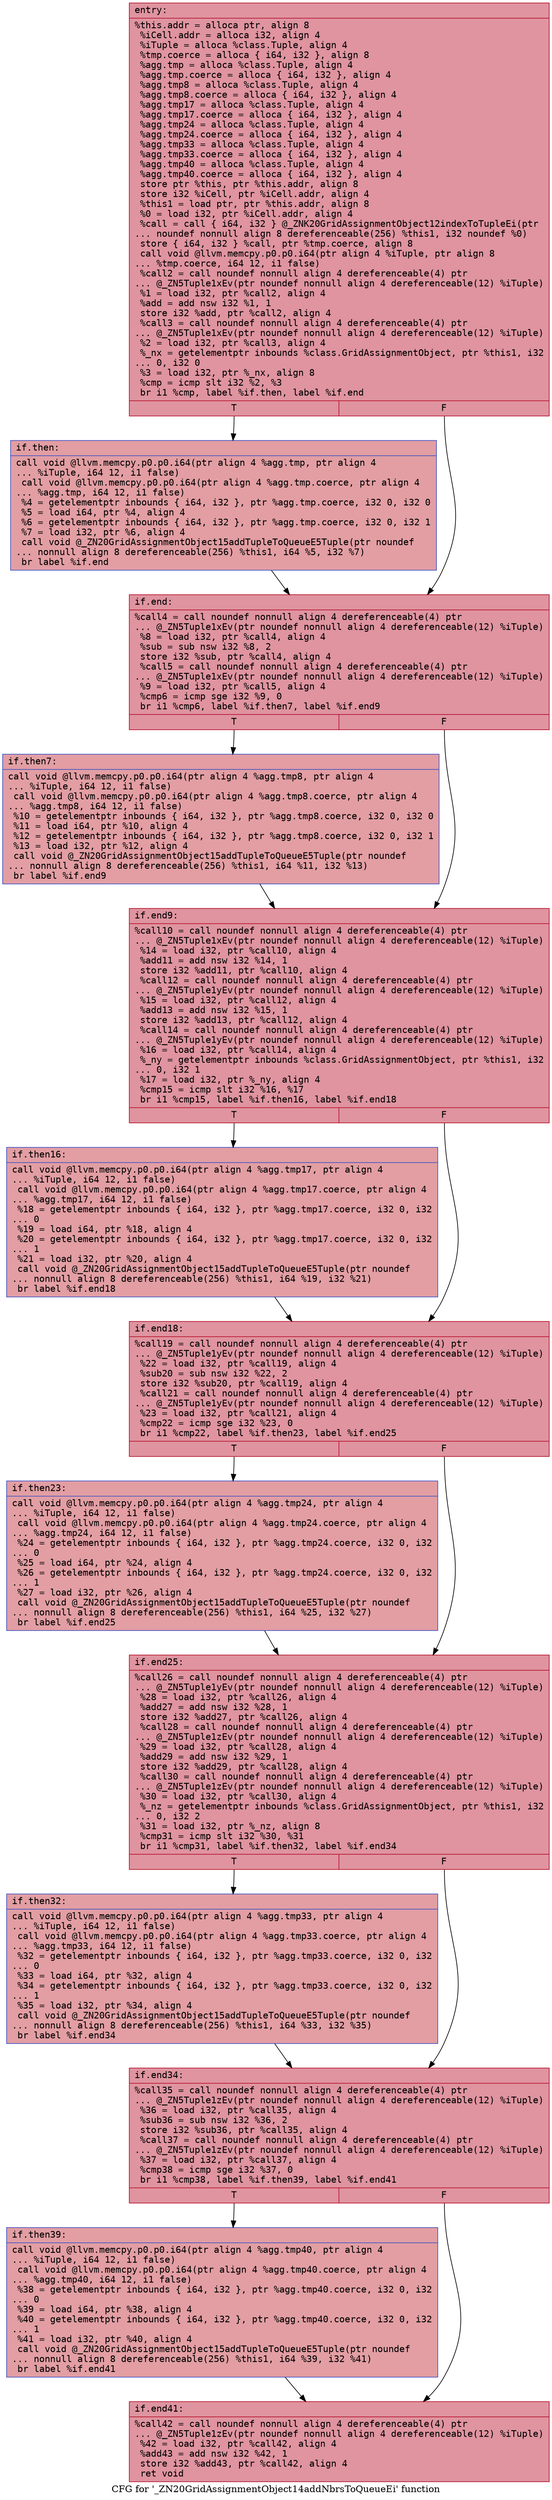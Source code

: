digraph "CFG for '_ZN20GridAssignmentObject14addNbrsToQueueEi' function" {
	label="CFG for '_ZN20GridAssignmentObject14addNbrsToQueueEi' function";

	Node0x5646193e6150 [shape=record,color="#b70d28ff", style=filled, fillcolor="#b70d2870" fontname="Courier",label="{entry:\l|  %this.addr = alloca ptr, align 8\l  %iCell.addr = alloca i32, align 4\l  %iTuple = alloca %class.Tuple, align 4\l  %tmp.coerce = alloca \{ i64, i32 \}, align 8\l  %agg.tmp = alloca %class.Tuple, align 4\l  %agg.tmp.coerce = alloca \{ i64, i32 \}, align 4\l  %agg.tmp8 = alloca %class.Tuple, align 4\l  %agg.tmp8.coerce = alloca \{ i64, i32 \}, align 4\l  %agg.tmp17 = alloca %class.Tuple, align 4\l  %agg.tmp17.coerce = alloca \{ i64, i32 \}, align 4\l  %agg.tmp24 = alloca %class.Tuple, align 4\l  %agg.tmp24.coerce = alloca \{ i64, i32 \}, align 4\l  %agg.tmp33 = alloca %class.Tuple, align 4\l  %agg.tmp33.coerce = alloca \{ i64, i32 \}, align 4\l  %agg.tmp40 = alloca %class.Tuple, align 4\l  %agg.tmp40.coerce = alloca \{ i64, i32 \}, align 4\l  store ptr %this, ptr %this.addr, align 8\l  store i32 %iCell, ptr %iCell.addr, align 4\l  %this1 = load ptr, ptr %this.addr, align 8\l  %0 = load i32, ptr %iCell.addr, align 4\l  %call = call \{ i64, i32 \} @_ZNK20GridAssignmentObject12indexToTupleEi(ptr\l... noundef nonnull align 8 dereferenceable(256) %this1, i32 noundef %0)\l  store \{ i64, i32 \} %call, ptr %tmp.coerce, align 8\l  call void @llvm.memcpy.p0.p0.i64(ptr align 4 %iTuple, ptr align 8\l... %tmp.coerce, i64 12, i1 false)\l  %call2 = call noundef nonnull align 4 dereferenceable(4) ptr\l... @_ZN5Tuple1xEv(ptr noundef nonnull align 4 dereferenceable(12) %iTuple)\l  %1 = load i32, ptr %call2, align 4\l  %add = add nsw i32 %1, 1\l  store i32 %add, ptr %call2, align 4\l  %call3 = call noundef nonnull align 4 dereferenceable(4) ptr\l... @_ZN5Tuple1xEv(ptr noundef nonnull align 4 dereferenceable(12) %iTuple)\l  %2 = load i32, ptr %call3, align 4\l  %_nx = getelementptr inbounds %class.GridAssignmentObject, ptr %this1, i32\l... 0, i32 0\l  %3 = load i32, ptr %_nx, align 8\l  %cmp = icmp slt i32 %2, %3\l  br i1 %cmp, label %if.then, label %if.end\l|{<s0>T|<s1>F}}"];
	Node0x5646193e6150:s0 -> Node0x5646193e6920[tooltip="entry -> if.then\nProbability 50.00%" ];
	Node0x5646193e6150:s1 -> Node0x5646193e7c00[tooltip="entry -> if.end\nProbability 50.00%" ];
	Node0x5646193e6920 [shape=record,color="#3d50c3ff", style=filled, fillcolor="#be242e70" fontname="Courier",label="{if.then:\l|  call void @llvm.memcpy.p0.p0.i64(ptr align 4 %agg.tmp, ptr align 4\l... %iTuple, i64 12, i1 false)\l  call void @llvm.memcpy.p0.p0.i64(ptr align 4 %agg.tmp.coerce, ptr align 4\l... %agg.tmp, i64 12, i1 false)\l  %4 = getelementptr inbounds \{ i64, i32 \}, ptr %agg.tmp.coerce, i32 0, i32 0\l  %5 = load i64, ptr %4, align 4\l  %6 = getelementptr inbounds \{ i64, i32 \}, ptr %agg.tmp.coerce, i32 0, i32 1\l  %7 = load i32, ptr %6, align 4\l  call void @_ZN20GridAssignmentObject15addTupleToQueueE5Tuple(ptr noundef\l... nonnull align 8 dereferenceable(256) %this1, i64 %5, i32 %7)\l  br label %if.end\l}"];
	Node0x5646193e6920 -> Node0x5646193e7c00[tooltip="if.then -> if.end\nProbability 100.00%" ];
	Node0x5646193e7c00 [shape=record,color="#b70d28ff", style=filled, fillcolor="#b70d2870" fontname="Courier",label="{if.end:\l|  %call4 = call noundef nonnull align 4 dereferenceable(4) ptr\l... @_ZN5Tuple1xEv(ptr noundef nonnull align 4 dereferenceable(12) %iTuple)\l  %8 = load i32, ptr %call4, align 4\l  %sub = sub nsw i32 %8, 2\l  store i32 %sub, ptr %call4, align 4\l  %call5 = call noundef nonnull align 4 dereferenceable(4) ptr\l... @_ZN5Tuple1xEv(ptr noundef nonnull align 4 dereferenceable(12) %iTuple)\l  %9 = load i32, ptr %call5, align 4\l  %cmp6 = icmp sge i32 %9, 0\l  br i1 %cmp6, label %if.then7, label %if.end9\l|{<s0>T|<s1>F}}"];
	Node0x5646193e7c00:s0 -> Node0x5646193e8820[tooltip="if.end -> if.then7\nProbability 50.00%" ];
	Node0x5646193e7c00:s1 -> Node0x5646193e8870[tooltip="if.end -> if.end9\nProbability 50.00%" ];
	Node0x5646193e8820 [shape=record,color="#3d50c3ff", style=filled, fillcolor="#be242e70" fontname="Courier",label="{if.then7:\l|  call void @llvm.memcpy.p0.p0.i64(ptr align 4 %agg.tmp8, ptr align 4\l... %iTuple, i64 12, i1 false)\l  call void @llvm.memcpy.p0.p0.i64(ptr align 4 %agg.tmp8.coerce, ptr align 4\l... %agg.tmp8, i64 12, i1 false)\l  %10 = getelementptr inbounds \{ i64, i32 \}, ptr %agg.tmp8.coerce, i32 0, i32 0\l  %11 = load i64, ptr %10, align 4\l  %12 = getelementptr inbounds \{ i64, i32 \}, ptr %agg.tmp8.coerce, i32 0, i32 1\l  %13 = load i32, ptr %12, align 4\l  call void @_ZN20GridAssignmentObject15addTupleToQueueE5Tuple(ptr noundef\l... nonnull align 8 dereferenceable(256) %this1, i64 %11, i32 %13)\l  br label %if.end9\l}"];
	Node0x5646193e8820 -> Node0x5646193e8870[tooltip="if.then7 -> if.end9\nProbability 100.00%" ];
	Node0x5646193e8870 [shape=record,color="#b70d28ff", style=filled, fillcolor="#b70d2870" fontname="Courier",label="{if.end9:\l|  %call10 = call noundef nonnull align 4 dereferenceable(4) ptr\l... @_ZN5Tuple1xEv(ptr noundef nonnull align 4 dereferenceable(12) %iTuple)\l  %14 = load i32, ptr %call10, align 4\l  %add11 = add nsw i32 %14, 1\l  store i32 %add11, ptr %call10, align 4\l  %call12 = call noundef nonnull align 4 dereferenceable(4) ptr\l... @_ZN5Tuple1yEv(ptr noundef nonnull align 4 dereferenceable(12) %iTuple)\l  %15 = load i32, ptr %call12, align 4\l  %add13 = add nsw i32 %15, 1\l  store i32 %add13, ptr %call12, align 4\l  %call14 = call noundef nonnull align 4 dereferenceable(4) ptr\l... @_ZN5Tuple1yEv(ptr noundef nonnull align 4 dereferenceable(12) %iTuple)\l  %16 = load i32, ptr %call14, align 4\l  %_ny = getelementptr inbounds %class.GridAssignmentObject, ptr %this1, i32\l... 0, i32 1\l  %17 = load i32, ptr %_ny, align 4\l  %cmp15 = icmp slt i32 %16, %17\l  br i1 %cmp15, label %if.then16, label %if.end18\l|{<s0>T|<s1>F}}"];
	Node0x5646193e8870:s0 -> Node0x5646193e98d0[tooltip="if.end9 -> if.then16\nProbability 50.00%" ];
	Node0x5646193e8870:s1 -> Node0x5646193e9920[tooltip="if.end9 -> if.end18\nProbability 50.00%" ];
	Node0x5646193e98d0 [shape=record,color="#3d50c3ff", style=filled, fillcolor="#be242e70" fontname="Courier",label="{if.then16:\l|  call void @llvm.memcpy.p0.p0.i64(ptr align 4 %agg.tmp17, ptr align 4\l... %iTuple, i64 12, i1 false)\l  call void @llvm.memcpy.p0.p0.i64(ptr align 4 %agg.tmp17.coerce, ptr align 4\l... %agg.tmp17, i64 12, i1 false)\l  %18 = getelementptr inbounds \{ i64, i32 \}, ptr %agg.tmp17.coerce, i32 0, i32\l... 0\l  %19 = load i64, ptr %18, align 4\l  %20 = getelementptr inbounds \{ i64, i32 \}, ptr %agg.tmp17.coerce, i32 0, i32\l... 1\l  %21 = load i32, ptr %20, align 4\l  call void @_ZN20GridAssignmentObject15addTupleToQueueE5Tuple(ptr noundef\l... nonnull align 8 dereferenceable(256) %this1, i64 %19, i32 %21)\l  br label %if.end18\l}"];
	Node0x5646193e98d0 -> Node0x5646193e9920[tooltip="if.then16 -> if.end18\nProbability 100.00%" ];
	Node0x5646193e9920 [shape=record,color="#b70d28ff", style=filled, fillcolor="#b70d2870" fontname="Courier",label="{if.end18:\l|  %call19 = call noundef nonnull align 4 dereferenceable(4) ptr\l... @_ZN5Tuple1yEv(ptr noundef nonnull align 4 dereferenceable(12) %iTuple)\l  %22 = load i32, ptr %call19, align 4\l  %sub20 = sub nsw i32 %22, 2\l  store i32 %sub20, ptr %call19, align 4\l  %call21 = call noundef nonnull align 4 dereferenceable(4) ptr\l... @_ZN5Tuple1yEv(ptr noundef nonnull align 4 dereferenceable(12) %iTuple)\l  %23 = load i32, ptr %call21, align 4\l  %cmp22 = icmp sge i32 %23, 0\l  br i1 %cmp22, label %if.then23, label %if.end25\l|{<s0>T|<s1>F}}"];
	Node0x5646193e9920:s0 -> Node0x5646193ea690[tooltip="if.end18 -> if.then23\nProbability 50.00%" ];
	Node0x5646193e9920:s1 -> Node0x5646193ea6e0[tooltip="if.end18 -> if.end25\nProbability 50.00%" ];
	Node0x5646193ea690 [shape=record,color="#3d50c3ff", style=filled, fillcolor="#be242e70" fontname="Courier",label="{if.then23:\l|  call void @llvm.memcpy.p0.p0.i64(ptr align 4 %agg.tmp24, ptr align 4\l... %iTuple, i64 12, i1 false)\l  call void @llvm.memcpy.p0.p0.i64(ptr align 4 %agg.tmp24.coerce, ptr align 4\l... %agg.tmp24, i64 12, i1 false)\l  %24 = getelementptr inbounds \{ i64, i32 \}, ptr %agg.tmp24.coerce, i32 0, i32\l... 0\l  %25 = load i64, ptr %24, align 4\l  %26 = getelementptr inbounds \{ i64, i32 \}, ptr %agg.tmp24.coerce, i32 0, i32\l... 1\l  %27 = load i32, ptr %26, align 4\l  call void @_ZN20GridAssignmentObject15addTupleToQueueE5Tuple(ptr noundef\l... nonnull align 8 dereferenceable(256) %this1, i64 %25, i32 %27)\l  br label %if.end25\l}"];
	Node0x5646193ea690 -> Node0x5646193ea6e0[tooltip="if.then23 -> if.end25\nProbability 100.00%" ];
	Node0x5646193ea6e0 [shape=record,color="#b70d28ff", style=filled, fillcolor="#b70d2870" fontname="Courier",label="{if.end25:\l|  %call26 = call noundef nonnull align 4 dereferenceable(4) ptr\l... @_ZN5Tuple1yEv(ptr noundef nonnull align 4 dereferenceable(12) %iTuple)\l  %28 = load i32, ptr %call26, align 4\l  %add27 = add nsw i32 %28, 1\l  store i32 %add27, ptr %call26, align 4\l  %call28 = call noundef nonnull align 4 dereferenceable(4) ptr\l... @_ZN5Tuple1zEv(ptr noundef nonnull align 4 dereferenceable(12) %iTuple)\l  %29 = load i32, ptr %call28, align 4\l  %add29 = add nsw i32 %29, 1\l  store i32 %add29, ptr %call28, align 4\l  %call30 = call noundef nonnull align 4 dereferenceable(4) ptr\l... @_ZN5Tuple1zEv(ptr noundef nonnull align 4 dereferenceable(12) %iTuple)\l  %30 = load i32, ptr %call30, align 4\l  %_nz = getelementptr inbounds %class.GridAssignmentObject, ptr %this1, i32\l... 0, i32 2\l  %31 = load i32, ptr %_nz, align 8\l  %cmp31 = icmp slt i32 %30, %31\l  br i1 %cmp31, label %if.then32, label %if.end34\l|{<s0>T|<s1>F}}"];
	Node0x5646193ea6e0:s0 -> Node0x5646193ebe80[tooltip="if.end25 -> if.then32\nProbability 50.00%" ];
	Node0x5646193ea6e0:s1 -> Node0x5646193ebed0[tooltip="if.end25 -> if.end34\nProbability 50.00%" ];
	Node0x5646193ebe80 [shape=record,color="#3d50c3ff", style=filled, fillcolor="#be242e70" fontname="Courier",label="{if.then32:\l|  call void @llvm.memcpy.p0.p0.i64(ptr align 4 %agg.tmp33, ptr align 4\l... %iTuple, i64 12, i1 false)\l  call void @llvm.memcpy.p0.p0.i64(ptr align 4 %agg.tmp33.coerce, ptr align 4\l... %agg.tmp33, i64 12, i1 false)\l  %32 = getelementptr inbounds \{ i64, i32 \}, ptr %agg.tmp33.coerce, i32 0, i32\l... 0\l  %33 = load i64, ptr %32, align 4\l  %34 = getelementptr inbounds \{ i64, i32 \}, ptr %agg.tmp33.coerce, i32 0, i32\l... 1\l  %35 = load i32, ptr %34, align 4\l  call void @_ZN20GridAssignmentObject15addTupleToQueueE5Tuple(ptr noundef\l... nonnull align 8 dereferenceable(256) %this1, i64 %33, i32 %35)\l  br label %if.end34\l}"];
	Node0x5646193ebe80 -> Node0x5646193ebed0[tooltip="if.then32 -> if.end34\nProbability 100.00%" ];
	Node0x5646193ebed0 [shape=record,color="#b70d28ff", style=filled, fillcolor="#b70d2870" fontname="Courier",label="{if.end34:\l|  %call35 = call noundef nonnull align 4 dereferenceable(4) ptr\l... @_ZN5Tuple1zEv(ptr noundef nonnull align 4 dereferenceable(12) %iTuple)\l  %36 = load i32, ptr %call35, align 4\l  %sub36 = sub nsw i32 %36, 2\l  store i32 %sub36, ptr %call35, align 4\l  %call37 = call noundef nonnull align 4 dereferenceable(4) ptr\l... @_ZN5Tuple1zEv(ptr noundef nonnull align 4 dereferenceable(12) %iTuple)\l  %37 = load i32, ptr %call37, align 4\l  %cmp38 = icmp sge i32 %37, 0\l  br i1 %cmp38, label %if.then39, label %if.end41\l|{<s0>T|<s1>F}}"];
	Node0x5646193ebed0:s0 -> Node0x5646193ecc10[tooltip="if.end34 -> if.then39\nProbability 50.00%" ];
	Node0x5646193ebed0:s1 -> Node0x5646193ecc60[tooltip="if.end34 -> if.end41\nProbability 50.00%" ];
	Node0x5646193ecc10 [shape=record,color="#3d50c3ff", style=filled, fillcolor="#be242e70" fontname="Courier",label="{if.then39:\l|  call void @llvm.memcpy.p0.p0.i64(ptr align 4 %agg.tmp40, ptr align 4\l... %iTuple, i64 12, i1 false)\l  call void @llvm.memcpy.p0.p0.i64(ptr align 4 %agg.tmp40.coerce, ptr align 4\l... %agg.tmp40, i64 12, i1 false)\l  %38 = getelementptr inbounds \{ i64, i32 \}, ptr %agg.tmp40.coerce, i32 0, i32\l... 0\l  %39 = load i64, ptr %38, align 4\l  %40 = getelementptr inbounds \{ i64, i32 \}, ptr %agg.tmp40.coerce, i32 0, i32\l... 1\l  %41 = load i32, ptr %40, align 4\l  call void @_ZN20GridAssignmentObject15addTupleToQueueE5Tuple(ptr noundef\l... nonnull align 8 dereferenceable(256) %this1, i64 %39, i32 %41)\l  br label %if.end41\l}"];
	Node0x5646193ecc10 -> Node0x5646193ecc60[tooltip="if.then39 -> if.end41\nProbability 100.00%" ];
	Node0x5646193ecc60 [shape=record,color="#b70d28ff", style=filled, fillcolor="#b70d2870" fontname="Courier",label="{if.end41:\l|  %call42 = call noundef nonnull align 4 dereferenceable(4) ptr\l... @_ZN5Tuple1zEv(ptr noundef nonnull align 4 dereferenceable(12) %iTuple)\l  %42 = load i32, ptr %call42, align 4\l  %add43 = add nsw i32 %42, 1\l  store i32 %add43, ptr %call42, align 4\l  ret void\l}"];
}
